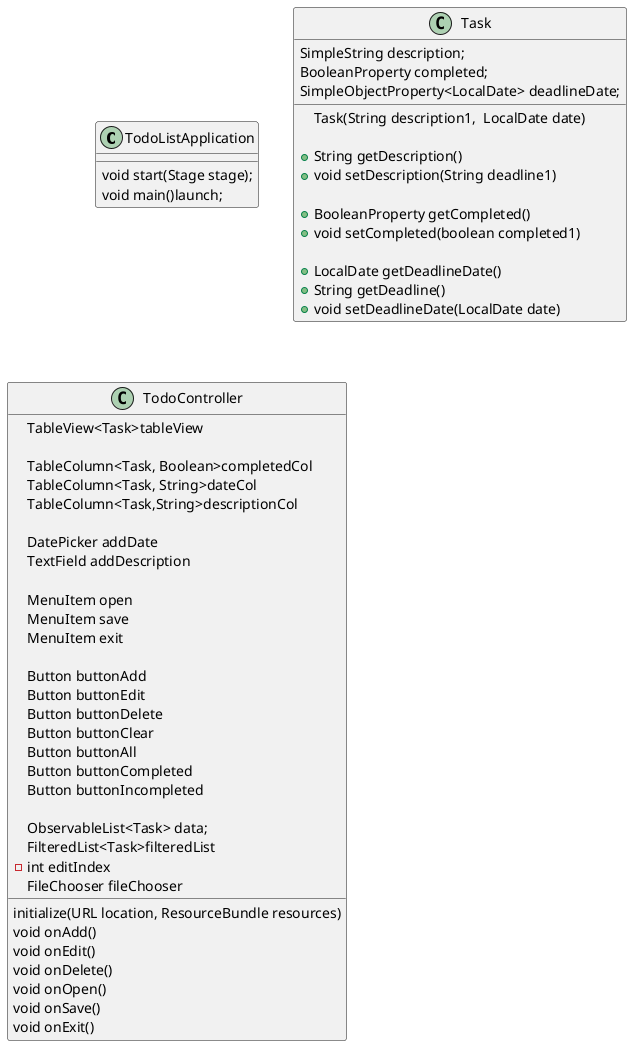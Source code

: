 @startuml
'https://plantuml.com/class-diagram
Class TodoListApplication{
void start(Stage stage);
void main()launch;
}
Class Task{
SimpleString description;
BooleanProperty completed;
SimpleObjectProperty<LocalDate> deadlineDate;

Task(String description1,  LocalDate date)

+ String getDescription()
+ void setDescription(String deadline1)

+ BooleanProperty getCompleted()
+ void setCompleted(boolean completed1)

+ LocalDate getDeadlineDate()
+ String getDeadline()
+ void setDeadlineDate(LocalDate date)
}

Class TodoController{
TableView<Task>tableView

TableColumn<Task, Boolean>completedCol
TableColumn<Task, String>dateCol
TableColumn<Task,String>descriptionCol

DatePicker addDate
TextField addDescription

MenuItem open
MenuItem save
MenuItem exit

Button buttonAdd
Button buttonEdit
Button buttonDelete
Button buttonClear
Button buttonAll
Button buttonCompleted
Button buttonIncompleted

ObservableList<Task> data;
FilteredList<Task>filteredList
- int editIndex
FileChooser fileChooser

initialize(URL location, ResourceBundle resources)
void onAdd()
void onEdit()
void onDelete()
void onOpen()
void onSave()
void onExit()
}
@enduml